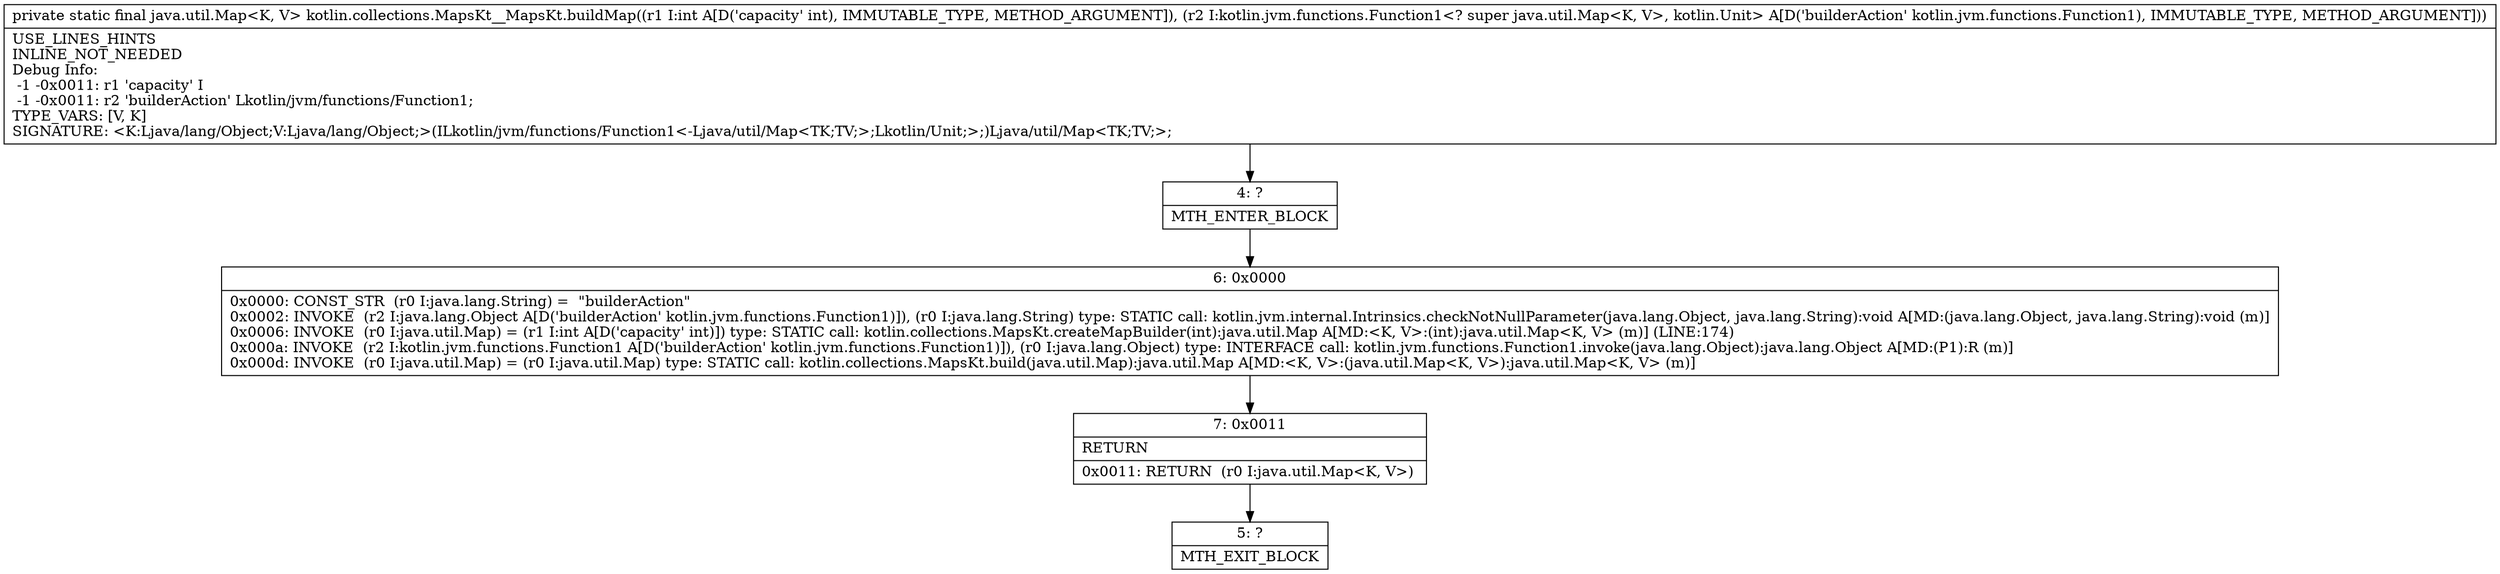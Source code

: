 digraph "CFG forkotlin.collections.MapsKt__MapsKt.buildMap(ILkotlin\/jvm\/functions\/Function1;)Ljava\/util\/Map;" {
Node_4 [shape=record,label="{4\:\ ?|MTH_ENTER_BLOCK\l}"];
Node_6 [shape=record,label="{6\:\ 0x0000|0x0000: CONST_STR  (r0 I:java.lang.String) =  \"builderAction\" \l0x0002: INVOKE  (r2 I:java.lang.Object A[D('builderAction' kotlin.jvm.functions.Function1)]), (r0 I:java.lang.String) type: STATIC call: kotlin.jvm.internal.Intrinsics.checkNotNullParameter(java.lang.Object, java.lang.String):void A[MD:(java.lang.Object, java.lang.String):void (m)]\l0x0006: INVOKE  (r0 I:java.util.Map) = (r1 I:int A[D('capacity' int)]) type: STATIC call: kotlin.collections.MapsKt.createMapBuilder(int):java.util.Map A[MD:\<K, V\>:(int):java.util.Map\<K, V\> (m)] (LINE:174)\l0x000a: INVOKE  (r2 I:kotlin.jvm.functions.Function1 A[D('builderAction' kotlin.jvm.functions.Function1)]), (r0 I:java.lang.Object) type: INTERFACE call: kotlin.jvm.functions.Function1.invoke(java.lang.Object):java.lang.Object A[MD:(P1):R (m)]\l0x000d: INVOKE  (r0 I:java.util.Map) = (r0 I:java.util.Map) type: STATIC call: kotlin.collections.MapsKt.build(java.util.Map):java.util.Map A[MD:\<K, V\>:(java.util.Map\<K, V\>):java.util.Map\<K, V\> (m)]\l}"];
Node_7 [shape=record,label="{7\:\ 0x0011|RETURN\l|0x0011: RETURN  (r0 I:java.util.Map\<K, V\>) \l}"];
Node_5 [shape=record,label="{5\:\ ?|MTH_EXIT_BLOCK\l}"];
MethodNode[shape=record,label="{private static final java.util.Map\<K, V\> kotlin.collections.MapsKt__MapsKt.buildMap((r1 I:int A[D('capacity' int), IMMUTABLE_TYPE, METHOD_ARGUMENT]), (r2 I:kotlin.jvm.functions.Function1\<? super java.util.Map\<K, V\>, kotlin.Unit\> A[D('builderAction' kotlin.jvm.functions.Function1), IMMUTABLE_TYPE, METHOD_ARGUMENT]))  | USE_LINES_HINTS\lINLINE_NOT_NEEDED\lDebug Info:\l  \-1 \-0x0011: r1 'capacity' I\l  \-1 \-0x0011: r2 'builderAction' Lkotlin\/jvm\/functions\/Function1;\lTYPE_VARS: [V, K]\lSIGNATURE: \<K:Ljava\/lang\/Object;V:Ljava\/lang\/Object;\>(ILkotlin\/jvm\/functions\/Function1\<\-Ljava\/util\/Map\<TK;TV;\>;Lkotlin\/Unit;\>;)Ljava\/util\/Map\<TK;TV;\>;\l}"];
MethodNode -> Node_4;Node_4 -> Node_6;
Node_6 -> Node_7;
Node_7 -> Node_5;
}

